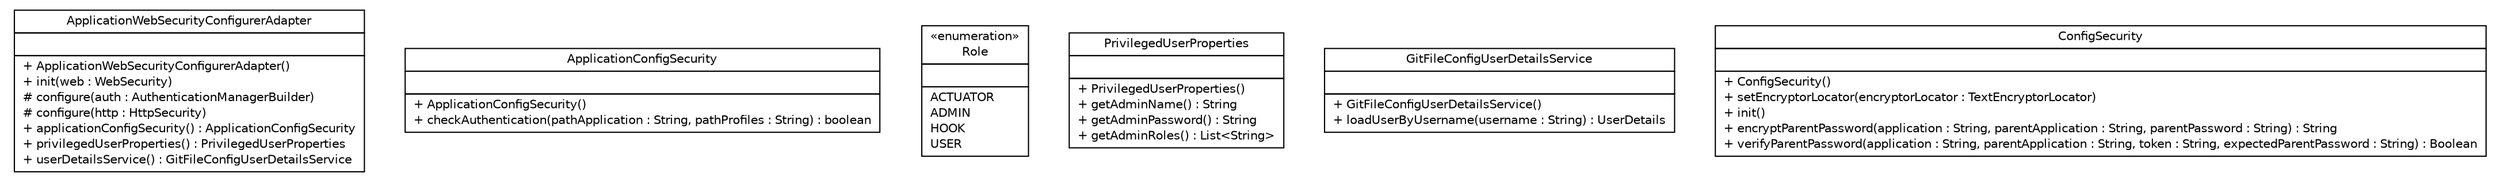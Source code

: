 #!/usr/local/bin/dot
#
# Class diagram 
# Generated by UMLGraph version R5_6-24-gf6e263 (http://www.umlgraph.org/)
#

digraph G {
	edge [fontname="Helvetica",fontsize=10,labelfontname="Helvetica",labelfontsize=10];
	node [fontname="Helvetica",fontsize=10,shape=plaintext];
	nodesep=0.25;
	ranksep=0.5;
	// cn.home1.cloud.config.server.security.ApplicationWebSecurityConfigurerAdapter
	c38 [label=<<table title="cn.home1.cloud.config.server.security.ApplicationWebSecurityConfigurerAdapter" border="0" cellborder="1" cellspacing="0" cellpadding="2" port="p" href="./ApplicationWebSecurityConfigurerAdapter.html">
		<tr><td><table border="0" cellspacing="0" cellpadding="1">
<tr><td align="center" balign="center"> ApplicationWebSecurityConfigurerAdapter </td></tr>
		</table></td></tr>
		<tr><td><table border="0" cellspacing="0" cellpadding="1">
<tr><td align="left" balign="left">  </td></tr>
		</table></td></tr>
		<tr><td><table border="0" cellspacing="0" cellpadding="1">
<tr><td align="left" balign="left"> + ApplicationWebSecurityConfigurerAdapter() </td></tr>
<tr><td align="left" balign="left"> + init(web : WebSecurity) </td></tr>
<tr><td align="left" balign="left"> # configure(auth : AuthenticationManagerBuilder) </td></tr>
<tr><td align="left" balign="left"> # configure(http : HttpSecurity) </td></tr>
<tr><td align="left" balign="left"> + applicationConfigSecurity() : ApplicationConfigSecurity </td></tr>
<tr><td align="left" balign="left"> + privilegedUserProperties() : PrivilegedUserProperties </td></tr>
<tr><td align="left" balign="left"> + userDetailsService() : GitFileConfigUserDetailsService </td></tr>
		</table></td></tr>
		</table>>, URL="./ApplicationWebSecurityConfigurerAdapter.html", fontname="Helvetica", fontcolor="black", fontsize=10.0];
	// cn.home1.cloud.config.server.security.ApplicationConfigSecurity
	c39 [label=<<table title="cn.home1.cloud.config.server.security.ApplicationConfigSecurity" border="0" cellborder="1" cellspacing="0" cellpadding="2" port="p" href="./ApplicationConfigSecurity.html">
		<tr><td><table border="0" cellspacing="0" cellpadding="1">
<tr><td align="center" balign="center"> ApplicationConfigSecurity </td></tr>
		</table></td></tr>
		<tr><td><table border="0" cellspacing="0" cellpadding="1">
<tr><td align="left" balign="left">  </td></tr>
		</table></td></tr>
		<tr><td><table border="0" cellspacing="0" cellpadding="1">
<tr><td align="left" balign="left"> + ApplicationConfigSecurity() </td></tr>
<tr><td align="left" balign="left"> + checkAuthentication(pathApplication : String, pathProfiles : String) : boolean </td></tr>
		</table></td></tr>
		</table>>, URL="./ApplicationConfigSecurity.html", fontname="Helvetica", fontcolor="black", fontsize=10.0];
	// cn.home1.cloud.config.server.security.Role
	c40 [label=<<table title="cn.home1.cloud.config.server.security.Role" border="0" cellborder="1" cellspacing="0" cellpadding="2" port="p" href="./Role.html">
		<tr><td><table border="0" cellspacing="0" cellpadding="1">
<tr><td align="center" balign="center"> &#171;enumeration&#187; </td></tr>
<tr><td align="center" balign="center"> Role </td></tr>
		</table></td></tr>
		<tr><td><table border="0" cellspacing="0" cellpadding="1">
<tr><td align="left" balign="left">  </td></tr>
		</table></td></tr>
		<tr><td><table border="0" cellspacing="0" cellpadding="1">
<tr><td align="left" balign="left"> ACTUATOR </td></tr>
<tr><td align="left" balign="left"> ADMIN </td></tr>
<tr><td align="left" balign="left"> HOOK </td></tr>
<tr><td align="left" balign="left"> USER </td></tr>
		</table></td></tr>
		</table>>, URL="./Role.html", fontname="Helvetica", fontcolor="black", fontsize=10.0];
	// cn.home1.cloud.config.server.security.PrivilegedUserProperties
	c41 [label=<<table title="cn.home1.cloud.config.server.security.PrivilegedUserProperties" border="0" cellborder="1" cellspacing="0" cellpadding="2" port="p" href="./PrivilegedUserProperties.html">
		<tr><td><table border="0" cellspacing="0" cellpadding="1">
<tr><td align="center" balign="center"> PrivilegedUserProperties </td></tr>
		</table></td></tr>
		<tr><td><table border="0" cellspacing="0" cellpadding="1">
<tr><td align="left" balign="left">  </td></tr>
		</table></td></tr>
		<tr><td><table border="0" cellspacing="0" cellpadding="1">
<tr><td align="left" balign="left"> + PrivilegedUserProperties() </td></tr>
<tr><td align="left" balign="left"> + getAdminName() : String </td></tr>
<tr><td align="left" balign="left"> + getAdminPassword() : String </td></tr>
<tr><td align="left" balign="left"> + getAdminRoles() : List&lt;String&gt; </td></tr>
		</table></td></tr>
		</table>>, URL="./PrivilegedUserProperties.html", fontname="Helvetica", fontcolor="black", fontsize=10.0];
	// cn.home1.cloud.config.server.security.GitFileConfigUserDetailsService
	c42 [label=<<table title="cn.home1.cloud.config.server.security.GitFileConfigUserDetailsService" border="0" cellborder="1" cellspacing="0" cellpadding="2" port="p" href="./GitFileConfigUserDetailsService.html">
		<tr><td><table border="0" cellspacing="0" cellpadding="1">
<tr><td align="center" balign="center"> GitFileConfigUserDetailsService </td></tr>
		</table></td></tr>
		<tr><td><table border="0" cellspacing="0" cellpadding="1">
<tr><td align="left" balign="left">  </td></tr>
		</table></td></tr>
		<tr><td><table border="0" cellspacing="0" cellpadding="1">
<tr><td align="left" balign="left"> + GitFileConfigUserDetailsService() </td></tr>
<tr><td align="left" balign="left"> + loadUserByUsername(username : String) : UserDetails </td></tr>
		</table></td></tr>
		</table>>, URL="./GitFileConfigUserDetailsService.html", fontname="Helvetica", fontcolor="black", fontsize=10.0];
	// cn.home1.cloud.config.server.security.ConfigSecurity
	c43 [label=<<table title="cn.home1.cloud.config.server.security.ConfigSecurity" border="0" cellborder="1" cellspacing="0" cellpadding="2" port="p" href="./ConfigSecurity.html">
		<tr><td><table border="0" cellspacing="0" cellpadding="1">
<tr><td align="center" balign="center"> ConfigSecurity </td></tr>
		</table></td></tr>
		<tr><td><table border="0" cellspacing="0" cellpadding="1">
<tr><td align="left" balign="left">  </td></tr>
		</table></td></tr>
		<tr><td><table border="0" cellspacing="0" cellpadding="1">
<tr><td align="left" balign="left"> + ConfigSecurity() </td></tr>
<tr><td align="left" balign="left"> + setEncryptorLocator(encryptorLocator : TextEncryptorLocator) </td></tr>
<tr><td align="left" balign="left"> + init() </td></tr>
<tr><td align="left" balign="left"> + encryptParentPassword(application : String, parentApplication : String, parentPassword : String) : String </td></tr>
<tr><td align="left" balign="left"> + verifyParentPassword(application : String, parentApplication : String, token : String, expectedParentPassword : String) : Boolean </td></tr>
		</table></td></tr>
		</table>>, URL="./ConfigSecurity.html", fontname="Helvetica", fontcolor="black", fontsize=10.0];
}

